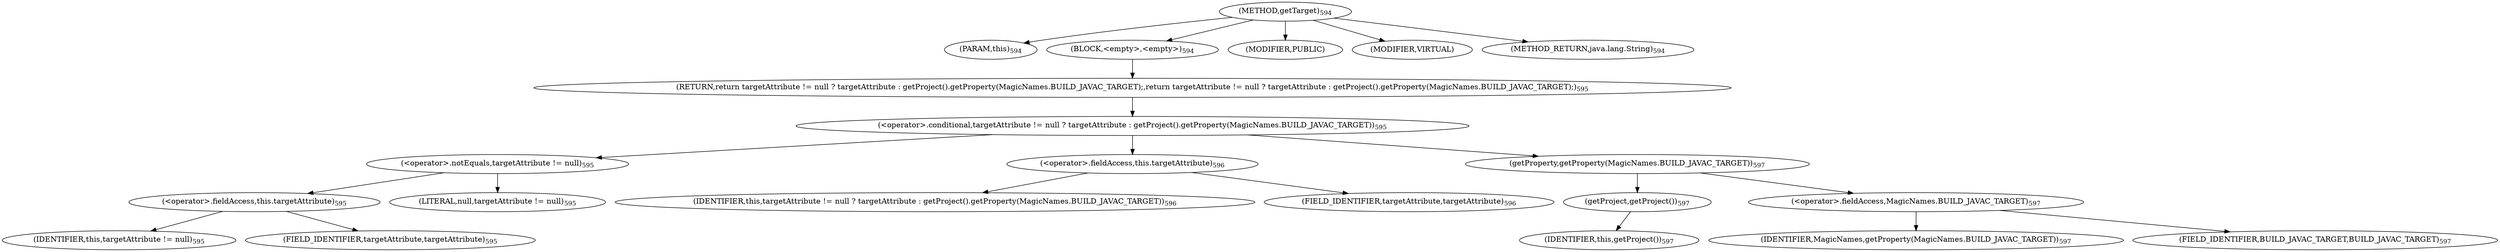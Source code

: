 digraph "getTarget" {  
"1087" [label = <(METHOD,getTarget)<SUB>594</SUB>> ]
"58" [label = <(PARAM,this)<SUB>594</SUB>> ]
"1088" [label = <(BLOCK,&lt;empty&gt;,&lt;empty&gt;)<SUB>594</SUB>> ]
"1089" [label = <(RETURN,return targetAttribute != null ? targetAttribute : getProject().getProperty(MagicNames.BUILD_JAVAC_TARGET);,return targetAttribute != null ? targetAttribute : getProject().getProperty(MagicNames.BUILD_JAVAC_TARGET);)<SUB>595</SUB>> ]
"1090" [label = <(&lt;operator&gt;.conditional,targetAttribute != null ? targetAttribute : getProject().getProperty(MagicNames.BUILD_JAVAC_TARGET))<SUB>595</SUB>> ]
"1091" [label = <(&lt;operator&gt;.notEquals,targetAttribute != null)<SUB>595</SUB>> ]
"1092" [label = <(&lt;operator&gt;.fieldAccess,this.targetAttribute)<SUB>595</SUB>> ]
"1093" [label = <(IDENTIFIER,this,targetAttribute != null)<SUB>595</SUB>> ]
"1094" [label = <(FIELD_IDENTIFIER,targetAttribute,targetAttribute)<SUB>595</SUB>> ]
"1095" [label = <(LITERAL,null,targetAttribute != null)<SUB>595</SUB>> ]
"1096" [label = <(&lt;operator&gt;.fieldAccess,this.targetAttribute)<SUB>596</SUB>> ]
"1097" [label = <(IDENTIFIER,this,targetAttribute != null ? targetAttribute : getProject().getProperty(MagicNames.BUILD_JAVAC_TARGET))<SUB>596</SUB>> ]
"1098" [label = <(FIELD_IDENTIFIER,targetAttribute,targetAttribute)<SUB>596</SUB>> ]
"1099" [label = <(getProperty,getProperty(MagicNames.BUILD_JAVAC_TARGET))<SUB>597</SUB>> ]
"1100" [label = <(getProject,getProject())<SUB>597</SUB>> ]
"57" [label = <(IDENTIFIER,this,getProject())<SUB>597</SUB>> ]
"1101" [label = <(&lt;operator&gt;.fieldAccess,MagicNames.BUILD_JAVAC_TARGET)<SUB>597</SUB>> ]
"1102" [label = <(IDENTIFIER,MagicNames,getProperty(MagicNames.BUILD_JAVAC_TARGET))<SUB>597</SUB>> ]
"1103" [label = <(FIELD_IDENTIFIER,BUILD_JAVAC_TARGET,BUILD_JAVAC_TARGET)<SUB>597</SUB>> ]
"1104" [label = <(MODIFIER,PUBLIC)> ]
"1105" [label = <(MODIFIER,VIRTUAL)> ]
"1106" [label = <(METHOD_RETURN,java.lang.String)<SUB>594</SUB>> ]
  "1087" -> "58" 
  "1087" -> "1088" 
  "1087" -> "1104" 
  "1087" -> "1105" 
  "1087" -> "1106" 
  "1088" -> "1089" 
  "1089" -> "1090" 
  "1090" -> "1091" 
  "1090" -> "1096" 
  "1090" -> "1099" 
  "1091" -> "1092" 
  "1091" -> "1095" 
  "1092" -> "1093" 
  "1092" -> "1094" 
  "1096" -> "1097" 
  "1096" -> "1098" 
  "1099" -> "1100" 
  "1099" -> "1101" 
  "1100" -> "57" 
  "1101" -> "1102" 
  "1101" -> "1103" 
}
